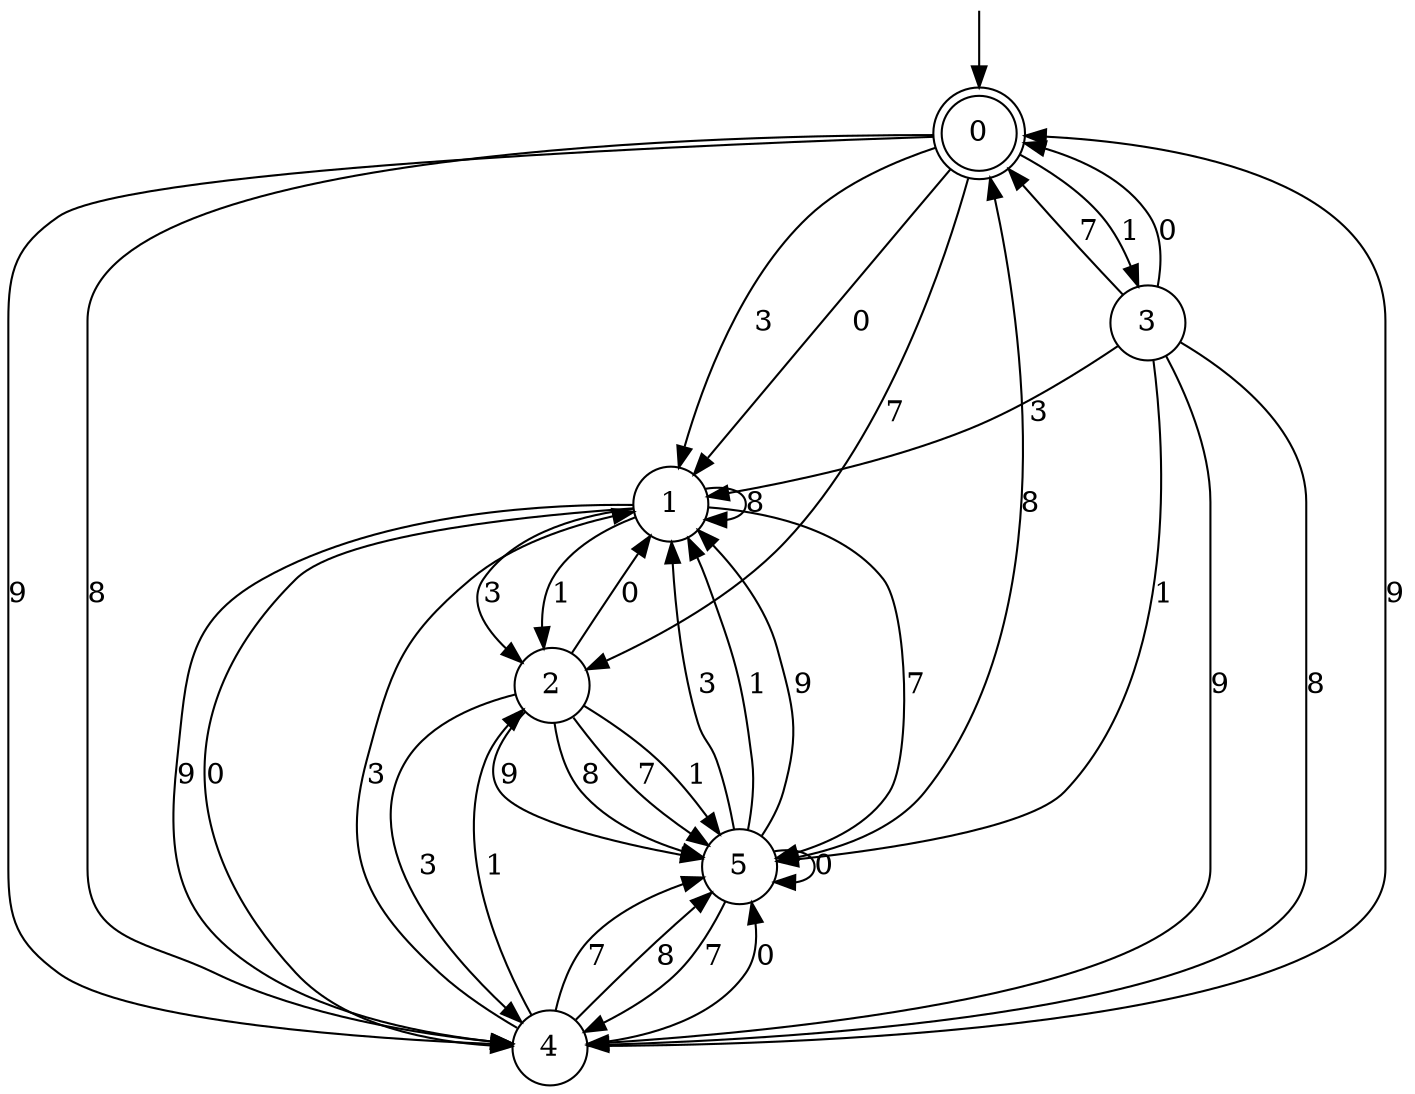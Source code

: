 digraph g {

	s0 [shape="doublecircle" label="0"];
	s1 [shape="circle" label="1"];
	s2 [shape="circle" label="2"];
	s3 [shape="circle" label="3"];
	s4 [shape="circle" label="4"];
	s5 [shape="circle" label="5"];
	s0 -> s1 [label="3"];
	s0 -> s1 [label="0"];
	s0 -> s2 [label="7"];
	s0 -> s3 [label="1"];
	s0 -> s4 [label="9"];
	s0 -> s4 [label="8"];
	s1 -> s2 [label="3"];
	s1 -> s4 [label="0"];
	s1 -> s5 [label="7"];
	s1 -> s2 [label="1"];
	s1 -> s4 [label="9"];
	s1 -> s1 [label="8"];
	s2 -> s4 [label="3"];
	s2 -> s1 [label="0"];
	s2 -> s5 [label="7"];
	s2 -> s5 [label="1"];
	s2 -> s5 [label="9"];
	s2 -> s5 [label="8"];
	s3 -> s1 [label="3"];
	s3 -> s0 [label="0"];
	s3 -> s0 [label="7"];
	s3 -> s5 [label="1"];
	s3 -> s4 [label="9"];
	s3 -> s4 [label="8"];
	s4 -> s1 [label="3"];
	s4 -> s5 [label="0"];
	s4 -> s5 [label="7"];
	s4 -> s2 [label="1"];
	s4 -> s0 [label="9"];
	s4 -> s5 [label="8"];
	s5 -> s1 [label="3"];
	s5 -> s5 [label="0"];
	s5 -> s4 [label="7"];
	s5 -> s1 [label="1"];
	s5 -> s1 [label="9"];
	s5 -> s0 [label="8"];

__start0 [label="" shape="none" width="0" height="0"];
__start0 -> s0;

}

